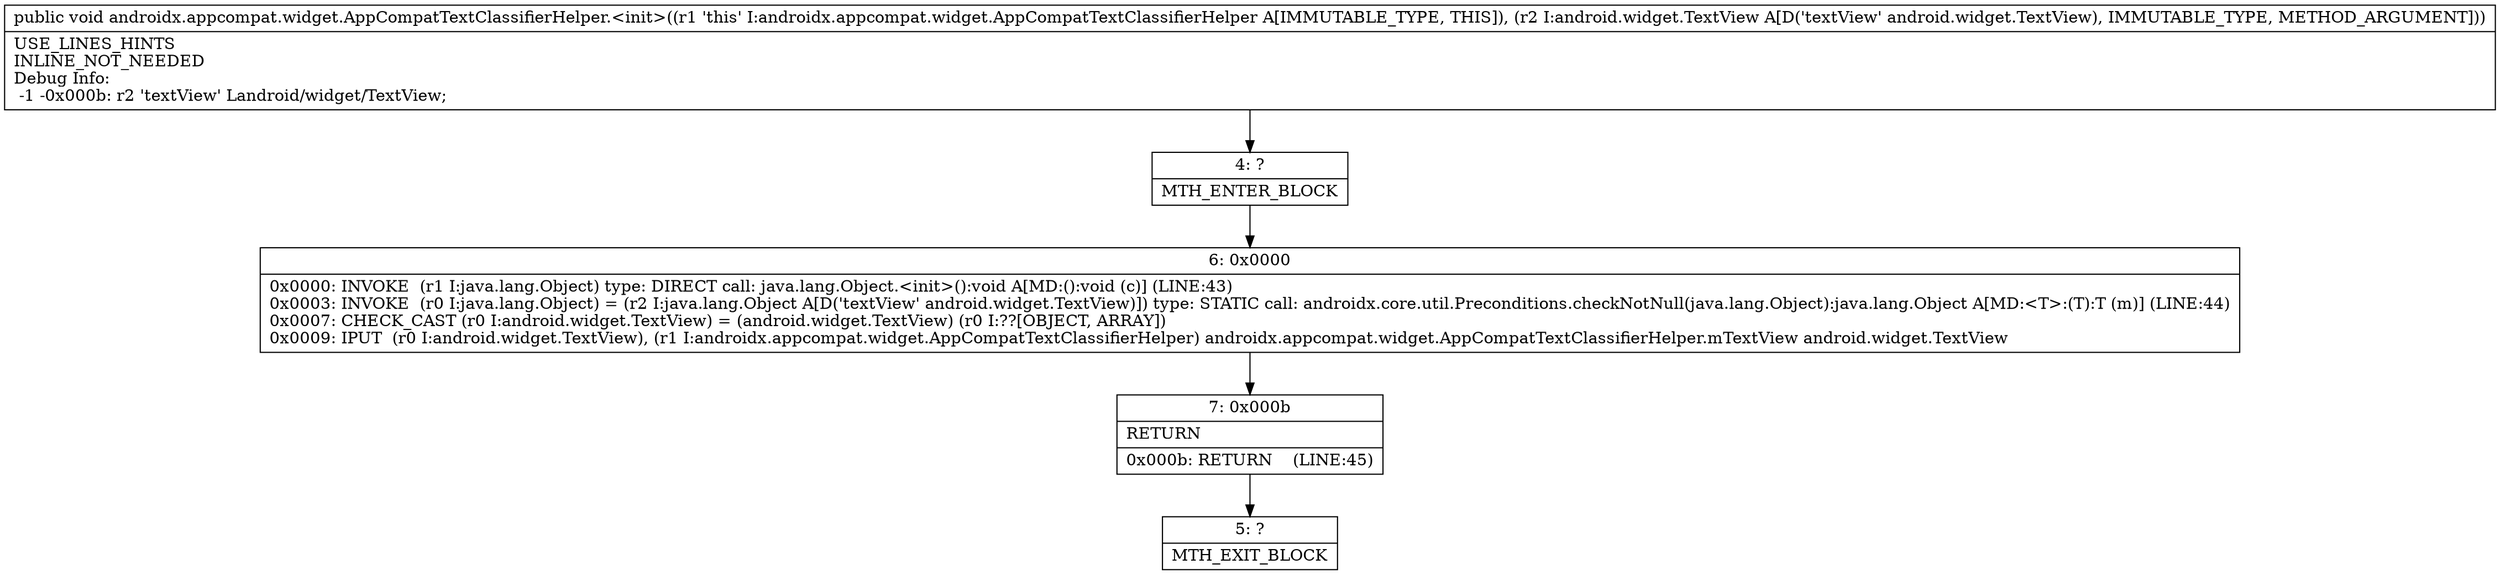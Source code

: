 digraph "CFG forandroidx.appcompat.widget.AppCompatTextClassifierHelper.\<init\>(Landroid\/widget\/TextView;)V" {
Node_4 [shape=record,label="{4\:\ ?|MTH_ENTER_BLOCK\l}"];
Node_6 [shape=record,label="{6\:\ 0x0000|0x0000: INVOKE  (r1 I:java.lang.Object) type: DIRECT call: java.lang.Object.\<init\>():void A[MD:():void (c)] (LINE:43)\l0x0003: INVOKE  (r0 I:java.lang.Object) = (r2 I:java.lang.Object A[D('textView' android.widget.TextView)]) type: STATIC call: androidx.core.util.Preconditions.checkNotNull(java.lang.Object):java.lang.Object A[MD:\<T\>:(T):T (m)] (LINE:44)\l0x0007: CHECK_CAST (r0 I:android.widget.TextView) = (android.widget.TextView) (r0 I:??[OBJECT, ARRAY]) \l0x0009: IPUT  (r0 I:android.widget.TextView), (r1 I:androidx.appcompat.widget.AppCompatTextClassifierHelper) androidx.appcompat.widget.AppCompatTextClassifierHelper.mTextView android.widget.TextView \l}"];
Node_7 [shape=record,label="{7\:\ 0x000b|RETURN\l|0x000b: RETURN    (LINE:45)\l}"];
Node_5 [shape=record,label="{5\:\ ?|MTH_EXIT_BLOCK\l}"];
MethodNode[shape=record,label="{public void androidx.appcompat.widget.AppCompatTextClassifierHelper.\<init\>((r1 'this' I:androidx.appcompat.widget.AppCompatTextClassifierHelper A[IMMUTABLE_TYPE, THIS]), (r2 I:android.widget.TextView A[D('textView' android.widget.TextView), IMMUTABLE_TYPE, METHOD_ARGUMENT]))  | USE_LINES_HINTS\lINLINE_NOT_NEEDED\lDebug Info:\l  \-1 \-0x000b: r2 'textView' Landroid\/widget\/TextView;\l}"];
MethodNode -> Node_4;Node_4 -> Node_6;
Node_6 -> Node_7;
Node_7 -> Node_5;
}

